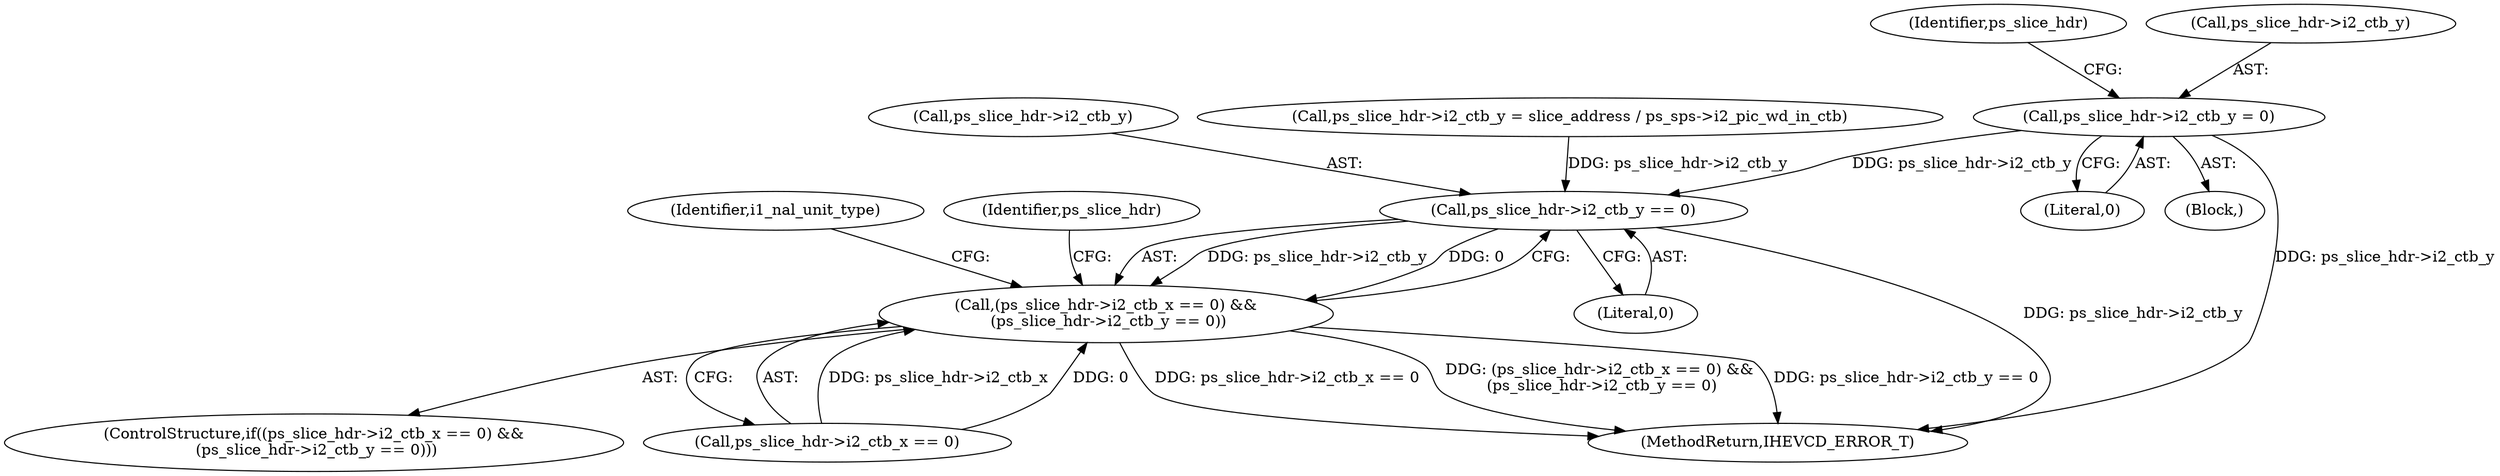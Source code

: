 digraph "0_Android_7c9be319a279654e55a6d757265f88c61a16a4d5@pointer" {
"1002491" [label="(Call,ps_slice_hdr->i2_ctb_y = 0)"];
"1002585" [label="(Call,ps_slice_hdr->i2_ctb_y == 0)"];
"1002579" [label="(Call,(ps_slice_hdr->i2_ctb_x == 0) &&\n (ps_slice_hdr->i2_ctb_y == 0))"];
"1002498" [label="(Identifier,ps_slice_hdr)"];
"1002586" [label="(Call,ps_slice_hdr->i2_ctb_y)"];
"1002599" [label="(Identifier,i1_nal_unit_type)"];
"1002580" [label="(Call,ps_slice_hdr->i2_ctb_x == 0)"];
"1002593" [label="(Identifier,ps_slice_hdr)"];
"1002455" [label="(Call,ps_slice_hdr->i2_ctb_y = slice_address / ps_sps->i2_pic_wd_in_ctb)"];
"1002579" [label="(Call,(ps_slice_hdr->i2_ctb_x == 0) &&\n (ps_slice_hdr->i2_ctb_y == 0))"];
"1002589" [label="(Literal,0)"];
"1002495" [label="(Literal,0)"];
"1002578" [label="(ControlStructure,if((ps_slice_hdr->i2_ctb_x == 0) &&\n (ps_slice_hdr->i2_ctb_y == 0)))"];
"1002485" [label="(Block,)"];
"1002661" [label="(MethodReturn,IHEVCD_ERROR_T)"];
"1002585" [label="(Call,ps_slice_hdr->i2_ctb_y == 0)"];
"1002491" [label="(Call,ps_slice_hdr->i2_ctb_y = 0)"];
"1002492" [label="(Call,ps_slice_hdr->i2_ctb_y)"];
"1002491" -> "1002485"  [label="AST: "];
"1002491" -> "1002495"  [label="CFG: "];
"1002492" -> "1002491"  [label="AST: "];
"1002495" -> "1002491"  [label="AST: "];
"1002498" -> "1002491"  [label="CFG: "];
"1002491" -> "1002661"  [label="DDG: ps_slice_hdr->i2_ctb_y"];
"1002491" -> "1002585"  [label="DDG: ps_slice_hdr->i2_ctb_y"];
"1002585" -> "1002579"  [label="AST: "];
"1002585" -> "1002589"  [label="CFG: "];
"1002586" -> "1002585"  [label="AST: "];
"1002589" -> "1002585"  [label="AST: "];
"1002579" -> "1002585"  [label="CFG: "];
"1002585" -> "1002661"  [label="DDG: ps_slice_hdr->i2_ctb_y"];
"1002585" -> "1002579"  [label="DDG: ps_slice_hdr->i2_ctb_y"];
"1002585" -> "1002579"  [label="DDG: 0"];
"1002455" -> "1002585"  [label="DDG: ps_slice_hdr->i2_ctb_y"];
"1002579" -> "1002578"  [label="AST: "];
"1002579" -> "1002580"  [label="CFG: "];
"1002580" -> "1002579"  [label="AST: "];
"1002593" -> "1002579"  [label="CFG: "];
"1002599" -> "1002579"  [label="CFG: "];
"1002579" -> "1002661"  [label="DDG: ps_slice_hdr->i2_ctb_x == 0"];
"1002579" -> "1002661"  [label="DDG: (ps_slice_hdr->i2_ctb_x == 0) &&\n (ps_slice_hdr->i2_ctb_y == 0)"];
"1002579" -> "1002661"  [label="DDG: ps_slice_hdr->i2_ctb_y == 0"];
"1002580" -> "1002579"  [label="DDG: ps_slice_hdr->i2_ctb_x"];
"1002580" -> "1002579"  [label="DDG: 0"];
}

